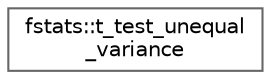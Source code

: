 digraph "Graphical Class Hierarchy"
{
 // LATEX_PDF_SIZE
  bgcolor="transparent";
  edge [fontname=Helvetica,fontsize=10,labelfontname=Helvetica,labelfontsize=10];
  node [fontname=Helvetica,fontsize=10,shape=box,height=0.2,width=0.4];
  rankdir="LR";
  Node0 [label="fstats::t_test_unequal\l_variance",height=0.2,width=0.4,color="grey40", fillcolor="white", style="filled",URL="$interfacefstats_1_1t__test__unequal__variance.html",tooltip="Computes the 2-tailed Student's T-Test for two data sets of assumed non-equivalent variances."];
}
